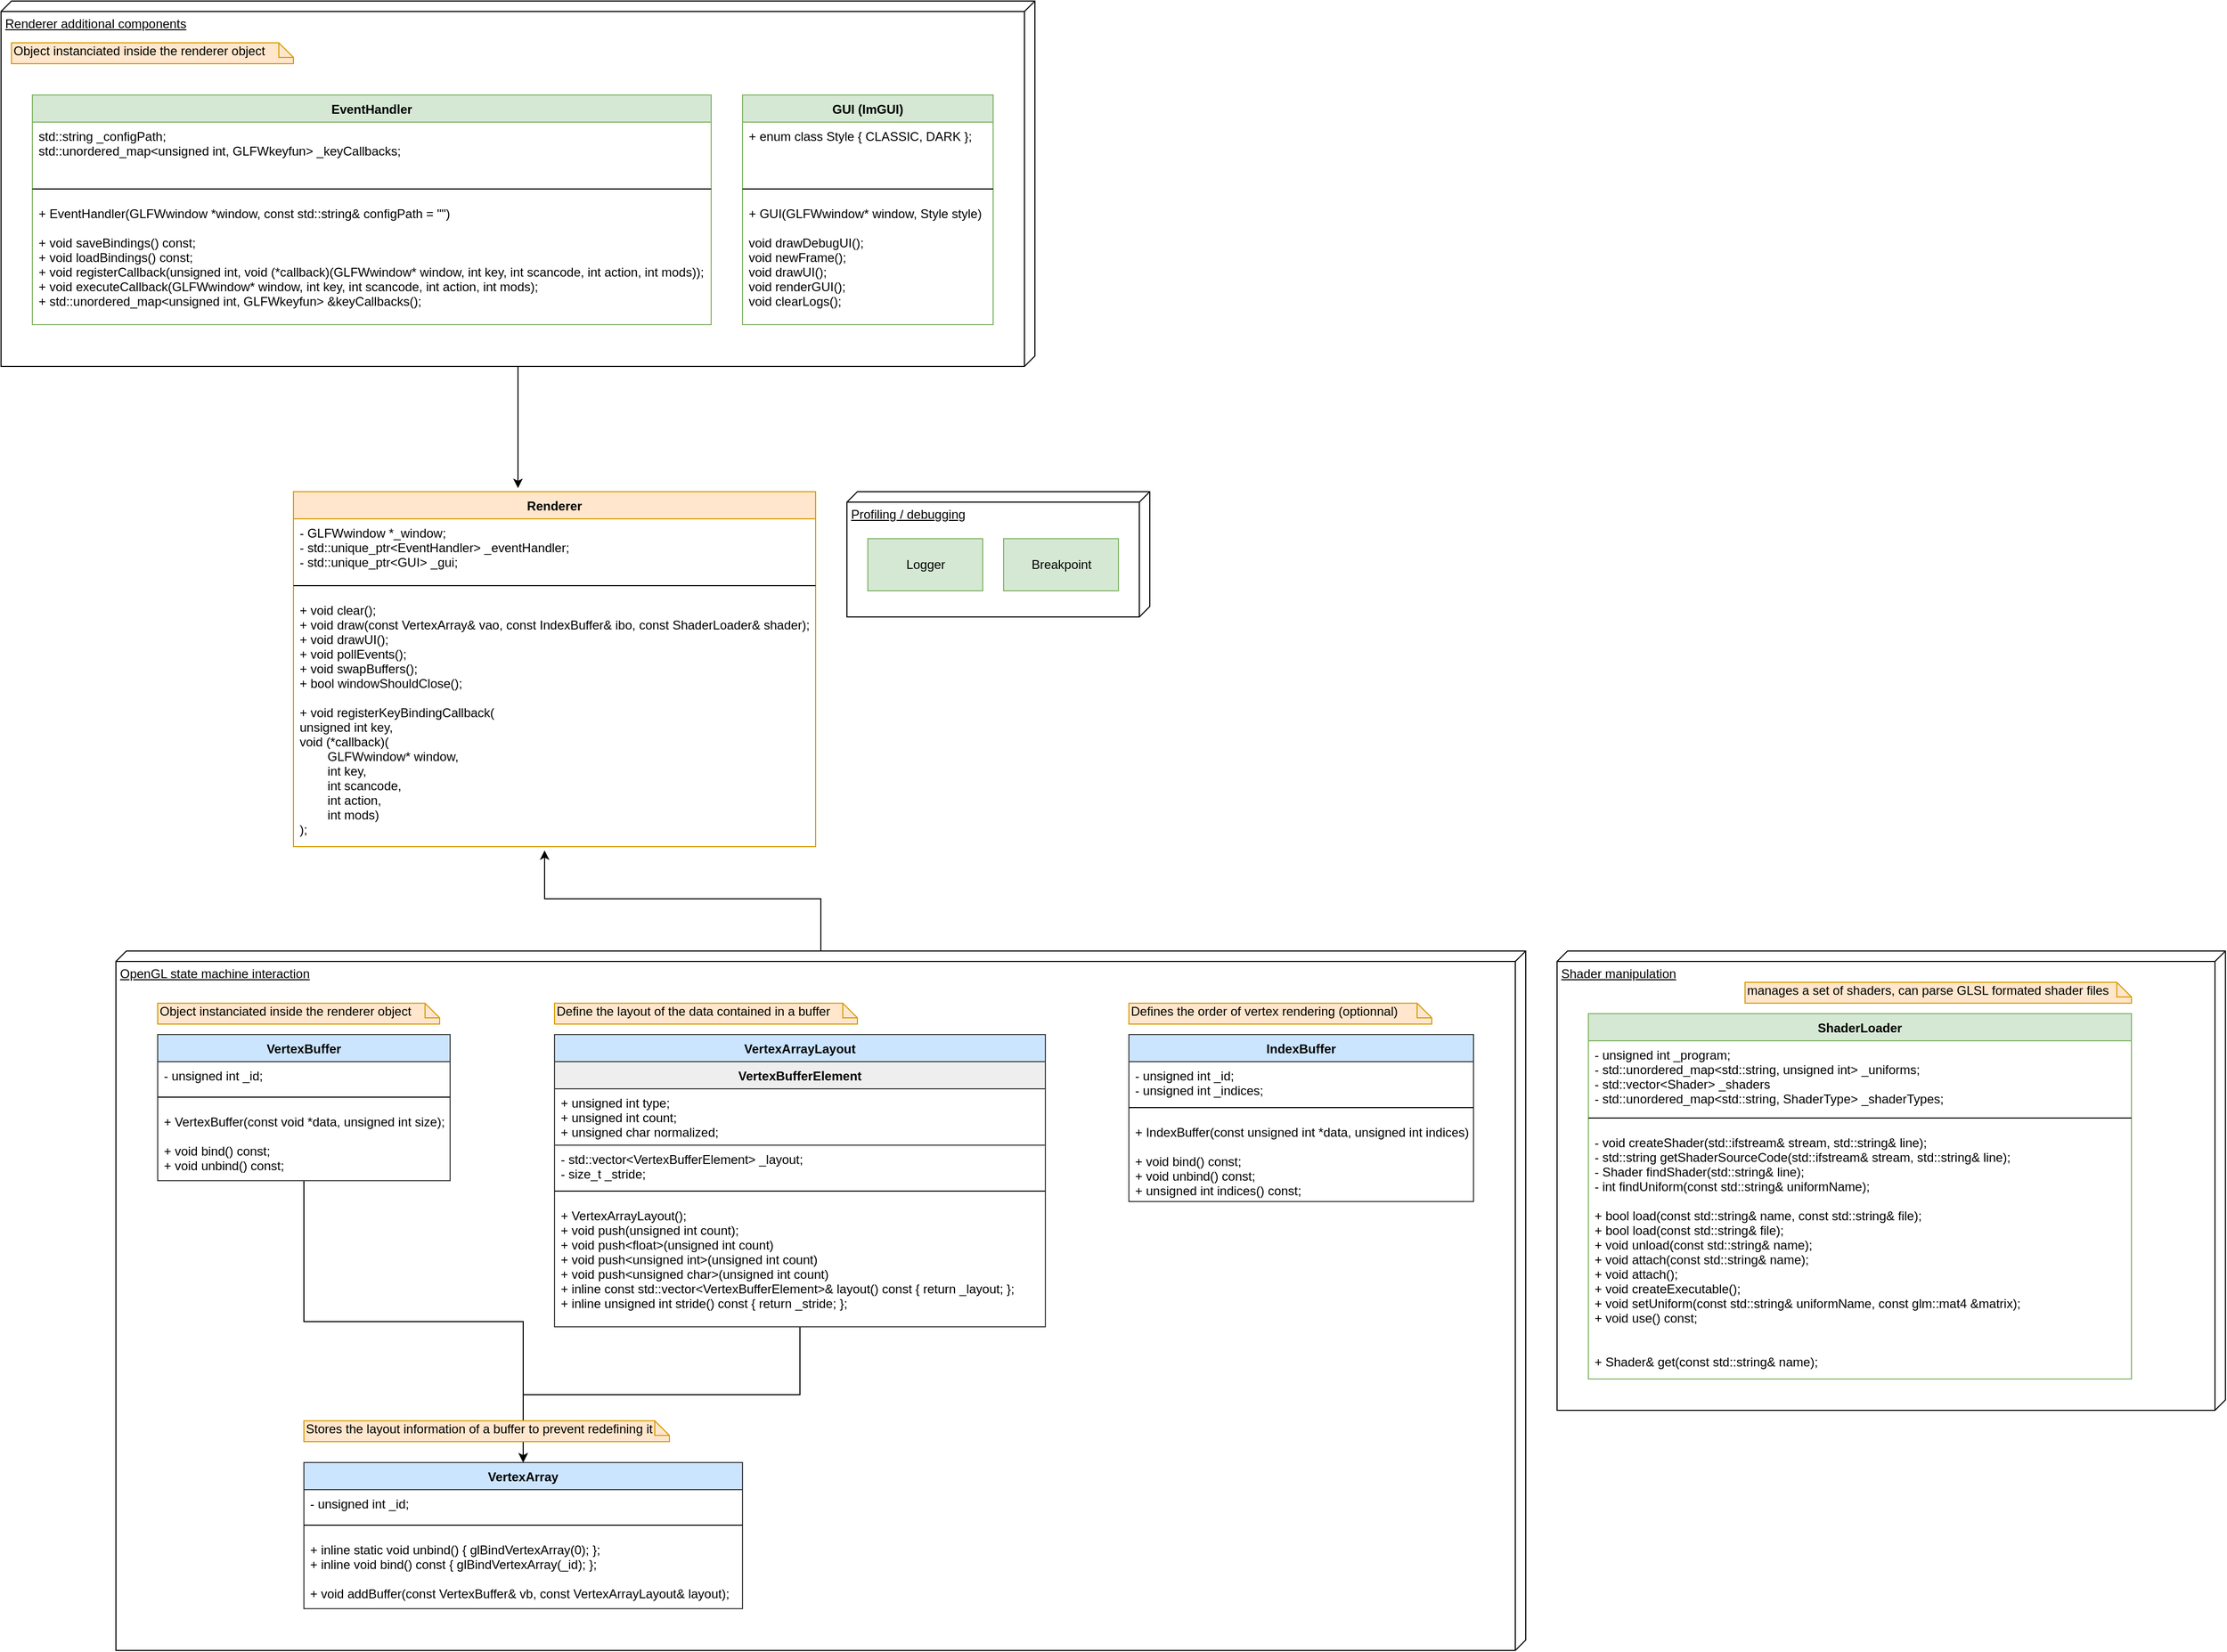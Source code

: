 <mxfile version="13.8.1" type="device"><diagram name="Page-1" id="e7e014a7-5840-1c2e-5031-d8a46d1fe8dd"><mxGraphModel dx="2031" dy="1815" grid="1" gridSize="10" guides="1" tooltips="1" connect="1" arrows="1" fold="1" page="1" pageScale="1" pageWidth="1169" pageHeight="826" background="#ffffff" math="0" shadow="0"><root><mxCell id="0"/><mxCell id="1" parent="0"/><mxCell id="EPweq39DJjUA6XWaqY7--114" value="Shader manipulation" style="verticalAlign=top;align=left;spacingTop=8;spacingLeft=2;spacingRight=12;shape=cube;size=10;direction=south;fontStyle=4;html=1;" vertex="1" parent="1"><mxGeometry x="1650" y="700" width="640" height="440" as="geometry"/></mxCell><mxCell id="EPweq39DJjUA6XWaqY7--115" style="edgeStyle=orthogonalEdgeStyle;rounded=0;orthogonalLoop=1;jettySize=auto;html=1;entryX=0.481;entryY=1.015;entryDx=0;entryDy=0;entryPerimeter=0;" edge="1" parent="1" source="EPweq39DJjUA6XWaqY7--113" target="EPweq39DJjUA6XWaqY7--44"><mxGeometry relative="1" as="geometry"><Array as="points"><mxPoint x="945" y="650"/><mxPoint x="681" y="650"/></Array></mxGeometry></mxCell><mxCell id="EPweq39DJjUA6XWaqY7--113" value="OpenGL state machine interaction" style="verticalAlign=top;align=left;spacingTop=8;spacingLeft=2;spacingRight=12;shape=cube;size=10;direction=south;fontStyle=4;html=1;" vertex="1" parent="1"><mxGeometry x="270" y="700" width="1350" height="670" as="geometry"/></mxCell><mxCell id="EPweq39DJjUA6XWaqY7--58" style="edgeStyle=orthogonalEdgeStyle;rounded=0;orthogonalLoop=1;jettySize=auto;html=1;entryX=0.43;entryY=-0.01;entryDx=0;entryDy=0;entryPerimeter=0;" edge="1" parent="1" source="EPweq39DJjUA6XWaqY7--57" target="EPweq39DJjUA6XWaqY7--41"><mxGeometry relative="1" as="geometry"/></mxCell><mxCell id="EPweq39DJjUA6XWaqY7--57" value="Renderer additional components" style="verticalAlign=top;align=left;spacingTop=8;spacingLeft=2;spacingRight=12;shape=cube;size=10;direction=south;fontStyle=4;html=1;" vertex="1" parent="1"><mxGeometry x="160" y="-210" width="990" height="350" as="geometry"/></mxCell><mxCell id="EPweq39DJjUA6XWaqY7--41" value="Renderer" style="swimlane;fontStyle=1;align=center;verticalAlign=top;childLayout=stackLayout;horizontal=1;startSize=26;horizontalStack=0;resizeParent=1;resizeParentMax=0;resizeLast=0;collapsible=1;marginBottom=0;fillColor=#ffe6cc;strokeColor=#d79b00;" vertex="1" parent="1"><mxGeometry x="440" y="260" width="500" height="340" as="geometry"/></mxCell><mxCell id="EPweq39DJjUA6XWaqY7--42" value="- GLFWwindow *_window;&#10;- std::unique_ptr&lt;EventHandler&gt; _eventHandler;&#10;- std::unique_ptr&lt;GUI&gt; _gui;" style="text;strokeColor=none;fillColor=none;align=left;verticalAlign=top;spacingLeft=4;spacingRight=4;overflow=hidden;rotatable=0;points=[[0,0.5],[1,0.5]];portConstraint=eastwest;" vertex="1" parent="EPweq39DJjUA6XWaqY7--41"><mxGeometry y="26" width="500" height="54" as="geometry"/></mxCell><mxCell id="EPweq39DJjUA6XWaqY7--43" value="" style="line;strokeWidth=1;fillColor=none;align=left;verticalAlign=middle;spacingTop=-1;spacingLeft=3;spacingRight=3;rotatable=0;labelPosition=right;points=[];portConstraint=eastwest;" vertex="1" parent="EPweq39DJjUA6XWaqY7--41"><mxGeometry y="80" width="500" height="20" as="geometry"/></mxCell><mxCell id="EPweq39DJjUA6XWaqY7--44" value="+ void clear();&#10;+ void draw(const VertexArray&amp; vao, const IndexBuffer&amp; ibo, const ShaderLoader&amp; shader);&#10;+ void drawUI();&#10;+ void pollEvents();&#10;+ void swapBuffers();&#10;+ bool windowShouldClose();&#10;&#10;+ void registerKeyBindingCallback(&#10;unsigned int key,&#10;void (*callback)(&#10;        GLFWwindow* window,&#10;        int key,&#10;        int scancode,&#10;        int action,&#10;        int mods)&#10;);&#10;" style="text;strokeColor=none;fillColor=none;align=left;verticalAlign=top;spacingLeft=4;spacingRight=4;overflow=hidden;rotatable=0;points=[[0,0.5],[1,0.5]];portConstraint=eastwest;" vertex="1" parent="EPweq39DJjUA6XWaqY7--41"><mxGeometry y="100" width="500" height="240" as="geometry"/></mxCell><mxCell id="EPweq39DJjUA6XWaqY7--56" value="Object instanciated inside the renderer object" style="shape=note;whiteSpace=wrap;html=1;size=14;verticalAlign=top;align=left;spacingTop=-6;fillColor=#ffe6cc;strokeColor=#d79b00;" vertex="1" parent="1"><mxGeometry x="170" y="-170" width="270" height="20" as="geometry"/></mxCell><mxCell id="EPweq39DJjUA6XWaqY7--45" value="EventHandler" style="swimlane;fontStyle=1;align=center;verticalAlign=top;childLayout=stackLayout;horizontal=1;startSize=26;horizontalStack=0;resizeParent=1;resizeParentMax=0;resizeLast=0;collapsible=1;marginBottom=0;fillColor=#d5e8d4;strokeColor=#82b366;" vertex="1" parent="1"><mxGeometry x="190" y="-120" width="650" height="220" as="geometry"/></mxCell><mxCell id="EPweq39DJjUA6XWaqY7--46" value="&#9;&#9;std::string _configPath;&#10;&#9;&#9;std::unordered_map&lt;unsigned int, GLFWkeyfun&gt; _keyCallbacks;" style="text;strokeColor=none;fillColor=none;align=left;verticalAlign=top;spacingLeft=4;spacingRight=4;overflow=hidden;rotatable=0;points=[[0,0.5],[1,0.5]];portConstraint=eastwest;" vertex="1" parent="EPweq39DJjUA6XWaqY7--45"><mxGeometry y="26" width="650" height="54" as="geometry"/></mxCell><mxCell id="EPweq39DJjUA6XWaqY7--47" value="" style="line;strokeWidth=1;fillColor=none;align=left;verticalAlign=middle;spacingTop=-1;spacingLeft=3;spacingRight=3;rotatable=0;labelPosition=right;points=[];portConstraint=eastwest;" vertex="1" parent="EPweq39DJjUA6XWaqY7--45"><mxGeometry y="80" width="650" height="20" as="geometry"/></mxCell><mxCell id="EPweq39DJjUA6XWaqY7--48" value="+ EventHandler(GLFWwindow *window, const std::string&amp; configPath = &quot;&quot;)&#10;&#10;+ void saveBindings() const;&#10;+ void loadBindings() const;&#10;+ void registerCallback(unsigned int, void (*callback)(GLFWwindow* window, int key, int scancode, int action, int mods));&#10;+ void executeCallback(GLFWwindow* window, int key, int scancode, int action, int mods);&#10;+ std::unordered_map&lt;unsigned int, GLFWkeyfun&gt; &amp;keyCallbacks();&#10;" style="text;strokeColor=none;fillColor=none;align=left;verticalAlign=top;spacingLeft=4;spacingRight=4;overflow=hidden;rotatable=0;points=[[0,0.5],[1,0.5]];portConstraint=eastwest;" vertex="1" parent="EPweq39DJjUA6XWaqY7--45"><mxGeometry y="100" width="650" height="120" as="geometry"/></mxCell><mxCell id="EPweq39DJjUA6XWaqY7--51" value="GUI (ImGUI)" style="swimlane;fontStyle=1;align=center;verticalAlign=top;childLayout=stackLayout;horizontal=1;startSize=26;horizontalStack=0;resizeParent=1;resizeParentMax=0;resizeLast=0;collapsible=1;marginBottom=0;fillColor=#d5e8d4;strokeColor=#82b366;" vertex="1" parent="1"><mxGeometry x="870" y="-120" width="240" height="220" as="geometry"/></mxCell><mxCell id="EPweq39DJjUA6XWaqY7--52" value="+ enum class Style { CLASSIC, DARK };" style="text;strokeColor=none;fillColor=none;align=left;verticalAlign=top;spacingLeft=4;spacingRight=4;overflow=hidden;rotatable=0;points=[[0,0.5],[1,0.5]];portConstraint=eastwest;" vertex="1" parent="EPweq39DJjUA6XWaqY7--51"><mxGeometry y="26" width="240" height="54" as="geometry"/></mxCell><mxCell id="EPweq39DJjUA6XWaqY7--53" value="" style="line;strokeWidth=1;fillColor=none;align=left;verticalAlign=middle;spacingTop=-1;spacingLeft=3;spacingRight=3;rotatable=0;labelPosition=right;points=[];portConstraint=eastwest;" vertex="1" parent="EPweq39DJjUA6XWaqY7--51"><mxGeometry y="80" width="240" height="20" as="geometry"/></mxCell><mxCell id="EPweq39DJjUA6XWaqY7--54" value="+ GUI(GLFWwindow* window, Style style)&#10;&#10;&#9;&#9;void drawDebugUI();&#10;&#9;&#9;void newFrame();&#10;&#9;&#9;void drawUI();&#10;&#9;&#9;void renderGUI();&#10;&#9;&#9;void clearLogs();&#10;" style="text;strokeColor=none;fillColor=none;align=left;verticalAlign=top;spacingLeft=4;spacingRight=4;overflow=hidden;rotatable=0;points=[[0,0.5],[1,0.5]];portConstraint=eastwest;" vertex="1" parent="EPweq39DJjUA6XWaqY7--51"><mxGeometry y="100" width="240" height="120" as="geometry"/></mxCell><mxCell id="EPweq39DJjUA6XWaqY7--89" style="edgeStyle=orthogonalEdgeStyle;rounded=0;orthogonalLoop=1;jettySize=auto;html=1;" edge="1" parent="1" source="EPweq39DJjUA6XWaqY7--63" target="EPweq39DJjUA6XWaqY7--85"><mxGeometry relative="1" as="geometry"/></mxCell><mxCell id="EPweq39DJjUA6XWaqY7--90" style="edgeStyle=orthogonalEdgeStyle;rounded=0;orthogonalLoop=1;jettySize=auto;html=1;entryX=0.5;entryY=0;entryDx=0;entryDy=0;" edge="1" parent="1" source="EPweq39DJjUA6XWaqY7--71" target="EPweq39DJjUA6XWaqY7--85"><mxGeometry relative="1" as="geometry"/></mxCell><mxCell id="EPweq39DJjUA6XWaqY7--91" value="Object instanciated inside the renderer object" style="shape=note;whiteSpace=wrap;html=1;size=14;verticalAlign=top;align=left;spacingTop=-6;fillColor=#ffe6cc;strokeColor=#d79b00;" vertex="1" parent="1"><mxGeometry x="310" y="750" width="270" height="20" as="geometry"/></mxCell><mxCell id="EPweq39DJjUA6XWaqY7--92" value="Define the layout of the data contained in a buffer" style="shape=note;whiteSpace=wrap;html=1;size=14;verticalAlign=top;align=left;spacingTop=-6;fillColor=#ffe6cc;strokeColor=#d79b00;" vertex="1" parent="1"><mxGeometry x="690" y="750" width="290" height="20" as="geometry"/></mxCell><mxCell id="EPweq39DJjUA6XWaqY7--93" value="Stores the layout information of a buffer to prevent redefining it" style="shape=note;whiteSpace=wrap;html=1;size=14;verticalAlign=top;align=left;spacingTop=-6;fillColor=#ffe6cc;strokeColor=#d79b00;" vertex="1" parent="1"><mxGeometry x="450" y="1150" width="350" height="20" as="geometry"/></mxCell><mxCell id="EPweq39DJjUA6XWaqY7--98" value="Defines the order of vertex rendering (optionnal)" style="shape=note;whiteSpace=wrap;html=1;size=14;verticalAlign=top;align=left;spacingTop=-6;fillColor=#ffe6cc;strokeColor=#d79b00;" vertex="1" parent="1"><mxGeometry x="1240" y="750" width="290" height="20" as="geometry"/></mxCell><mxCell id="EPweq39DJjUA6XWaqY7--104" value="manages a set of shaders, can parse GLSL formated shader files" style="shape=note;whiteSpace=wrap;html=1;size=14;verticalAlign=top;align=left;spacingTop=-6;fillColor=#ffe6cc;strokeColor=#d79b00;" vertex="1" parent="1"><mxGeometry x="1830" y="730" width="370" height="20" as="geometry"/></mxCell><mxCell id="EPweq39DJjUA6XWaqY7--105" value="&lt;span&gt;Profiling / debugging&lt;/span&gt;" style="verticalAlign=top;align=left;spacingTop=8;spacingLeft=2;spacingRight=12;shape=cube;size=10;direction=south;fontStyle=4;html=1;" vertex="1" parent="1"><mxGeometry x="970" y="260" width="290" height="120" as="geometry"/></mxCell><mxCell id="EPweq39DJjUA6XWaqY7--111" value="Logger" style="html=1;fillColor=#d5e8d4;strokeColor=#82b366;" vertex="1" parent="1"><mxGeometry x="990" y="305" width="110" height="50" as="geometry"/></mxCell><mxCell id="EPweq39DJjUA6XWaqY7--112" value="Breakpoint" style="html=1;fillColor=#d5e8d4;strokeColor=#82b366;" vertex="1" parent="1"><mxGeometry x="1120" y="305" width="110" height="50" as="geometry"/></mxCell><mxCell id="EPweq39DJjUA6XWaqY7--63" value="VertexBuffer" style="swimlane;fontStyle=1;align=center;verticalAlign=top;childLayout=stackLayout;horizontal=1;startSize=26;horizontalStack=0;resizeParent=1;resizeParentMax=0;resizeLast=0;collapsible=1;marginBottom=0;fillColor=#cce5ff;strokeColor=#36393d;" vertex="1" parent="1"><mxGeometry x="310" y="780" width="280" height="140" as="geometry"/></mxCell><mxCell id="EPweq39DJjUA6XWaqY7--64" value="- unsigned int _id;&#10;" style="text;strokeColor=none;fillColor=none;align=left;verticalAlign=top;spacingLeft=4;spacingRight=4;overflow=hidden;rotatable=0;points=[[0,0.5],[1,0.5]];portConstraint=eastwest;" vertex="1" parent="EPweq39DJjUA6XWaqY7--63"><mxGeometry y="26" width="280" height="24" as="geometry"/></mxCell><mxCell id="EPweq39DJjUA6XWaqY7--65" value="" style="line;strokeWidth=1;fillColor=none;align=left;verticalAlign=middle;spacingTop=-1;spacingLeft=3;spacingRight=3;rotatable=0;labelPosition=right;points=[];portConstraint=eastwest;" vertex="1" parent="EPweq39DJjUA6XWaqY7--63"><mxGeometry y="50" width="280" height="20" as="geometry"/></mxCell><mxCell id="EPweq39DJjUA6XWaqY7--66" value="+ VertexBuffer(const void *data, unsigned int size);&#10;&#10;+ void bind() const;&#10;+ void unbind() const;" style="text;strokeColor=none;fillColor=none;align=left;verticalAlign=top;spacingLeft=4;spacingRight=4;overflow=hidden;rotatable=0;points=[[0,0.5],[1,0.5]];portConstraint=eastwest;" vertex="1" parent="EPweq39DJjUA6XWaqY7--63"><mxGeometry y="70" width="280" height="70" as="geometry"/></mxCell><mxCell id="EPweq39DJjUA6XWaqY7--71" value="VertexArrayLayout" style="swimlane;fontStyle=1;align=center;verticalAlign=top;childLayout=stackLayout;horizontal=1;startSize=26;horizontalStack=0;resizeParent=1;resizeParentMax=0;resizeLast=0;collapsible=1;marginBottom=0;fillColor=#cce5ff;strokeColor=#36393d;" vertex="1" parent="1"><mxGeometry x="690" y="780" width="470" height="280" as="geometry"/></mxCell><mxCell id="EPweq39DJjUA6XWaqY7--75" value="VertexBufferElement" style="swimlane;fontStyle=1;align=center;verticalAlign=top;childLayout=stackLayout;horizontal=1;startSize=26;horizontalStack=0;resizeParent=1;resizeParentMax=0;resizeLast=0;collapsible=1;marginBottom=0;fillColor=#eeeeee;strokeColor=#36393d;" vertex="1" parent="EPweq39DJjUA6XWaqY7--71"><mxGeometry y="26" width="470" height="80" as="geometry"><mxRectangle y="26" width="470" height="26" as="alternateBounds"/></mxGeometry></mxCell><mxCell id="EPweq39DJjUA6XWaqY7--76" value="+ unsigned int type;&#10;+ unsigned int count;&#10;+ unsigned char normalized;" style="text;strokeColor=none;fillColor=none;align=left;verticalAlign=top;spacingLeft=4;spacingRight=4;overflow=hidden;rotatable=0;points=[[0,0.5],[1,0.5]];portConstraint=eastwest;" vertex="1" parent="EPweq39DJjUA6XWaqY7--75"><mxGeometry y="26" width="470" height="54" as="geometry"/></mxCell><mxCell id="EPweq39DJjUA6XWaqY7--72" value="- std::vector&lt;VertexBufferElement&gt; _layout;&#10;- size_t _stride;" style="text;strokeColor=none;fillColor=none;align=left;verticalAlign=top;spacingLeft=4;spacingRight=4;overflow=hidden;rotatable=0;points=[[0,0.5],[1,0.5]];portConstraint=eastwest;" vertex="1" parent="EPweq39DJjUA6XWaqY7--71"><mxGeometry y="106" width="470" height="34" as="geometry"/></mxCell><mxCell id="EPweq39DJjUA6XWaqY7--73" value="" style="line;strokeWidth=1;fillColor=none;align=left;verticalAlign=middle;spacingTop=-1;spacingLeft=3;spacingRight=3;rotatable=0;labelPosition=right;points=[];portConstraint=eastwest;" vertex="1" parent="EPweq39DJjUA6XWaqY7--71"><mxGeometry y="140" width="470" height="20" as="geometry"/></mxCell><mxCell id="EPweq39DJjUA6XWaqY7--74" value="+ VertexArrayLayout();&#10;+ void push(unsigned int count);&#10;+ void push&lt;float&gt;(unsigned int count)&#10;+ void push&lt;unsigned int&gt;(unsigned int count)&#10;+ void push&lt;unsigned char&gt;(unsigned int count)&#10;+ inline const std::vector&lt;VertexBufferElement&gt;&amp; layout() const { return _layout; };&#10;+ inline unsigned int stride() const { return _stride; };&#10;" style="text;strokeColor=none;fillColor=none;align=left;verticalAlign=top;spacingLeft=4;spacingRight=4;overflow=hidden;rotatable=0;points=[[0,0.5],[1,0.5]];portConstraint=eastwest;" vertex="1" parent="EPweq39DJjUA6XWaqY7--71"><mxGeometry y="160" width="470" height="120" as="geometry"/></mxCell><mxCell id="EPweq39DJjUA6XWaqY7--85" value="VertexArray" style="swimlane;fontStyle=1;align=center;verticalAlign=top;childLayout=stackLayout;horizontal=1;startSize=26;horizontalStack=0;resizeParent=1;resizeParentMax=0;resizeLast=0;collapsible=1;marginBottom=0;fillColor=#cce5ff;strokeColor=#36393d;" vertex="1" parent="1"><mxGeometry x="450" y="1190" width="420" height="140" as="geometry"/></mxCell><mxCell id="EPweq39DJjUA6XWaqY7--86" value="- unsigned int _id;&#10;" style="text;strokeColor=none;fillColor=none;align=left;verticalAlign=top;spacingLeft=4;spacingRight=4;overflow=hidden;rotatable=0;points=[[0,0.5],[1,0.5]];portConstraint=eastwest;" vertex="1" parent="EPweq39DJjUA6XWaqY7--85"><mxGeometry y="26" width="420" height="24" as="geometry"/></mxCell><mxCell id="EPweq39DJjUA6XWaqY7--87" value="" style="line;strokeWidth=1;fillColor=none;align=left;verticalAlign=middle;spacingTop=-1;spacingLeft=3;spacingRight=3;rotatable=0;labelPosition=right;points=[];portConstraint=eastwest;" vertex="1" parent="EPweq39DJjUA6XWaqY7--85"><mxGeometry y="50" width="420" height="20" as="geometry"/></mxCell><mxCell id="EPweq39DJjUA6XWaqY7--88" value="+ inline static void unbind() { glBindVertexArray(0); };&#10;+ inline void bind() const { glBindVertexArray(_id); };&#10;&#10;+ void addBuffer(const VertexBuffer&amp; vb, const VertexArrayLayout&amp; layout);&#10;" style="text;strokeColor=none;fillColor=none;align=left;verticalAlign=top;spacingLeft=4;spacingRight=4;overflow=hidden;rotatable=0;points=[[0,0.5],[1,0.5]];portConstraint=eastwest;" vertex="1" parent="EPweq39DJjUA6XWaqY7--85"><mxGeometry y="70" width="420" height="70" as="geometry"/></mxCell><mxCell id="EPweq39DJjUA6XWaqY7--94" value="IndexBuffer" style="swimlane;fontStyle=1;align=center;verticalAlign=top;childLayout=stackLayout;horizontal=1;startSize=26;horizontalStack=0;resizeParent=1;resizeParentMax=0;resizeLast=0;collapsible=1;marginBottom=0;fillColor=#cce5ff;strokeColor=#36393d;" vertex="1" parent="1"><mxGeometry x="1240" y="780" width="330" height="160" as="geometry"/></mxCell><mxCell id="EPweq39DJjUA6XWaqY7--95" value="- unsigned int _id;&#10;- unsigned int _indices;&#10;&#10;" style="text;strokeColor=none;fillColor=none;align=left;verticalAlign=top;spacingLeft=4;spacingRight=4;overflow=hidden;rotatable=0;points=[[0,0.5],[1,0.5]];portConstraint=eastwest;" vertex="1" parent="EPweq39DJjUA6XWaqY7--94"><mxGeometry y="26" width="330" height="34" as="geometry"/></mxCell><mxCell id="EPweq39DJjUA6XWaqY7--96" value="" style="line;strokeWidth=1;fillColor=none;align=left;verticalAlign=middle;spacingTop=-1;spacingLeft=3;spacingRight=3;rotatable=0;labelPosition=right;points=[];portConstraint=eastwest;" vertex="1" parent="EPweq39DJjUA6XWaqY7--94"><mxGeometry y="60" width="330" height="20" as="geometry"/></mxCell><mxCell id="EPweq39DJjUA6XWaqY7--97" value="+ IndexBuffer(const unsigned int *data, unsigned int indices);&#10;&#10;+ void bind() const;&#10;+ void unbind() const;&#10;+ unsigned int indices() const;&#10;" style="text;strokeColor=none;fillColor=none;align=left;verticalAlign=top;spacingLeft=4;spacingRight=4;overflow=hidden;rotatable=0;points=[[0,0.5],[1,0.5]];portConstraint=eastwest;" vertex="1" parent="EPweq39DJjUA6XWaqY7--94"><mxGeometry y="80" width="330" height="80" as="geometry"/></mxCell><mxCell id="EPweq39DJjUA6XWaqY7--100" value="ShaderLoader" style="swimlane;fontStyle=1;align=center;verticalAlign=top;childLayout=stackLayout;horizontal=1;startSize=26;horizontalStack=0;resizeParent=1;resizeParentMax=0;resizeLast=0;collapsible=1;marginBottom=0;fillColor=#d5e8d4;strokeColor=#82b366;" vertex="1" parent="1"><mxGeometry x="1680" y="760" width="520" height="350" as="geometry"/></mxCell><mxCell id="EPweq39DJjUA6XWaqY7--101" value="- unsigned int _program;&#10;- std::unordered_map&lt;std::string, unsigned int&gt; _uniforms;&#10;- std::vector&lt;Shader&gt; _shaders&#10;- std::unordered_map&lt;std::string, ShaderType&gt; _shaderTypes;" style="text;strokeColor=none;fillColor=none;align=left;verticalAlign=top;spacingLeft=4;spacingRight=4;overflow=hidden;rotatable=0;points=[[0,0.5],[1,0.5]];portConstraint=eastwest;" vertex="1" parent="EPweq39DJjUA6XWaqY7--100"><mxGeometry y="26" width="520" height="64" as="geometry"/></mxCell><mxCell id="EPweq39DJjUA6XWaqY7--102" value="" style="line;strokeWidth=1;fillColor=none;align=left;verticalAlign=middle;spacingTop=-1;spacingLeft=3;spacingRight=3;rotatable=0;labelPosition=right;points=[];portConstraint=eastwest;" vertex="1" parent="EPweq39DJjUA6XWaqY7--100"><mxGeometry y="90" width="520" height="20" as="geometry"/></mxCell><mxCell id="EPweq39DJjUA6XWaqY7--103" value="- void createShader(std::ifstream&amp; stream, std::string&amp; line);&#10;- std::string getShaderSourceCode(std::ifstream&amp; stream, std::string&amp; line);&#10;- Shader findShader(std::string&amp; line);&#10;- int findUniform(const std::string&amp; uniformName);&#10;&#10;+ bool load(const std::string&amp; name, const std::string&amp; file);&#10;+ bool load(const std::string&amp; file);&#10;+ void unload(const std::string&amp; name);&#10;+ void attach(const std::string&amp; name);&#10;+ void attach();&#10;+ void createExecutable();&#10;+ void setUniform(const std::string&amp; uniformName, const glm::mat4 &amp;matrix);&#10;+ void use() const;&#10;&#10;&#10;+ Shader&amp; get(const std::string&amp; name);&#10;" style="text;strokeColor=none;fillColor=none;align=left;verticalAlign=top;spacingLeft=4;spacingRight=4;overflow=hidden;rotatable=0;points=[[0,0.5],[1,0.5]];portConstraint=eastwest;" vertex="1" parent="EPweq39DJjUA6XWaqY7--100"><mxGeometry y="110" width="520" height="240" as="geometry"/></mxCell></root></mxGraphModel></diagram></mxfile>